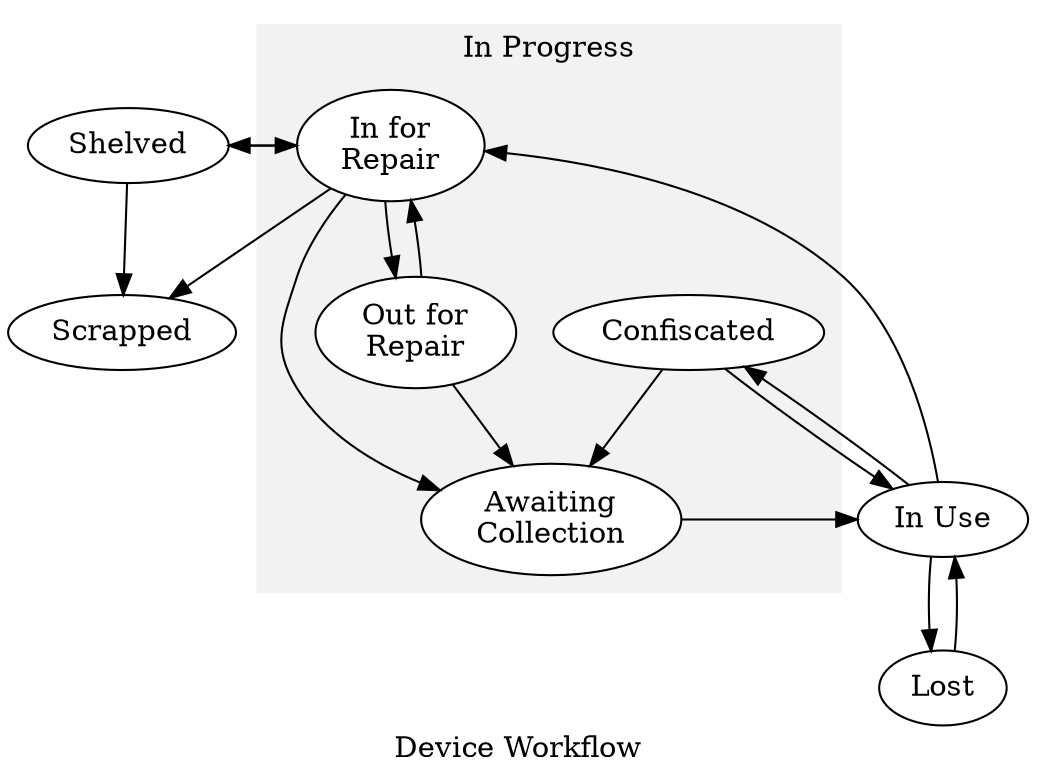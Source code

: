 digraph G {
	graph [overlap=false];
	label="Device Workflow";
	node [style=filled,fillcolor=white];

	shelf [label="Shelved"];
	lost [label="Lost"];
	use [label="In Use"];
	scrap [label="Scrapped"];


	subgraph cluster0 {
		style=filled;
		color=grey95
		ac [label="Awaiting\nCollection"];
		con [label="Confiscated"];
		in [label="In for\nRepair"];
		out [label="Out for\nRepair"];
		con -> ac;
		in -> out -> ac;
		out -> in;
		label="In Progress";
	}

	use -> lost;
	lost -> use;
	use -> in;
	ac -> use;
	use -> con;
	con -> use;
	in -> shelf;
	in -> scrap;
	in -> ac;
	shelf -> in;
	shelf -> scrap;

}
